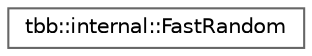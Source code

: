 digraph "类继承关系图"
{
 // LATEX_PDF_SIZE
  bgcolor="transparent";
  edge [fontname=Helvetica,fontsize=10,labelfontname=Helvetica,labelfontsize=10];
  node [fontname=Helvetica,fontsize=10,shape=box,height=0.2,width=0.4];
  rankdir="LR";
  Node0 [id="Node000000",label="tbb::internal::FastRandom",height=0.2,width=0.4,color="grey40", fillcolor="white", style="filled",URL="$classtbb_1_1internal_1_1_fast_random.html",tooltip="A fast random number generator."];
}

